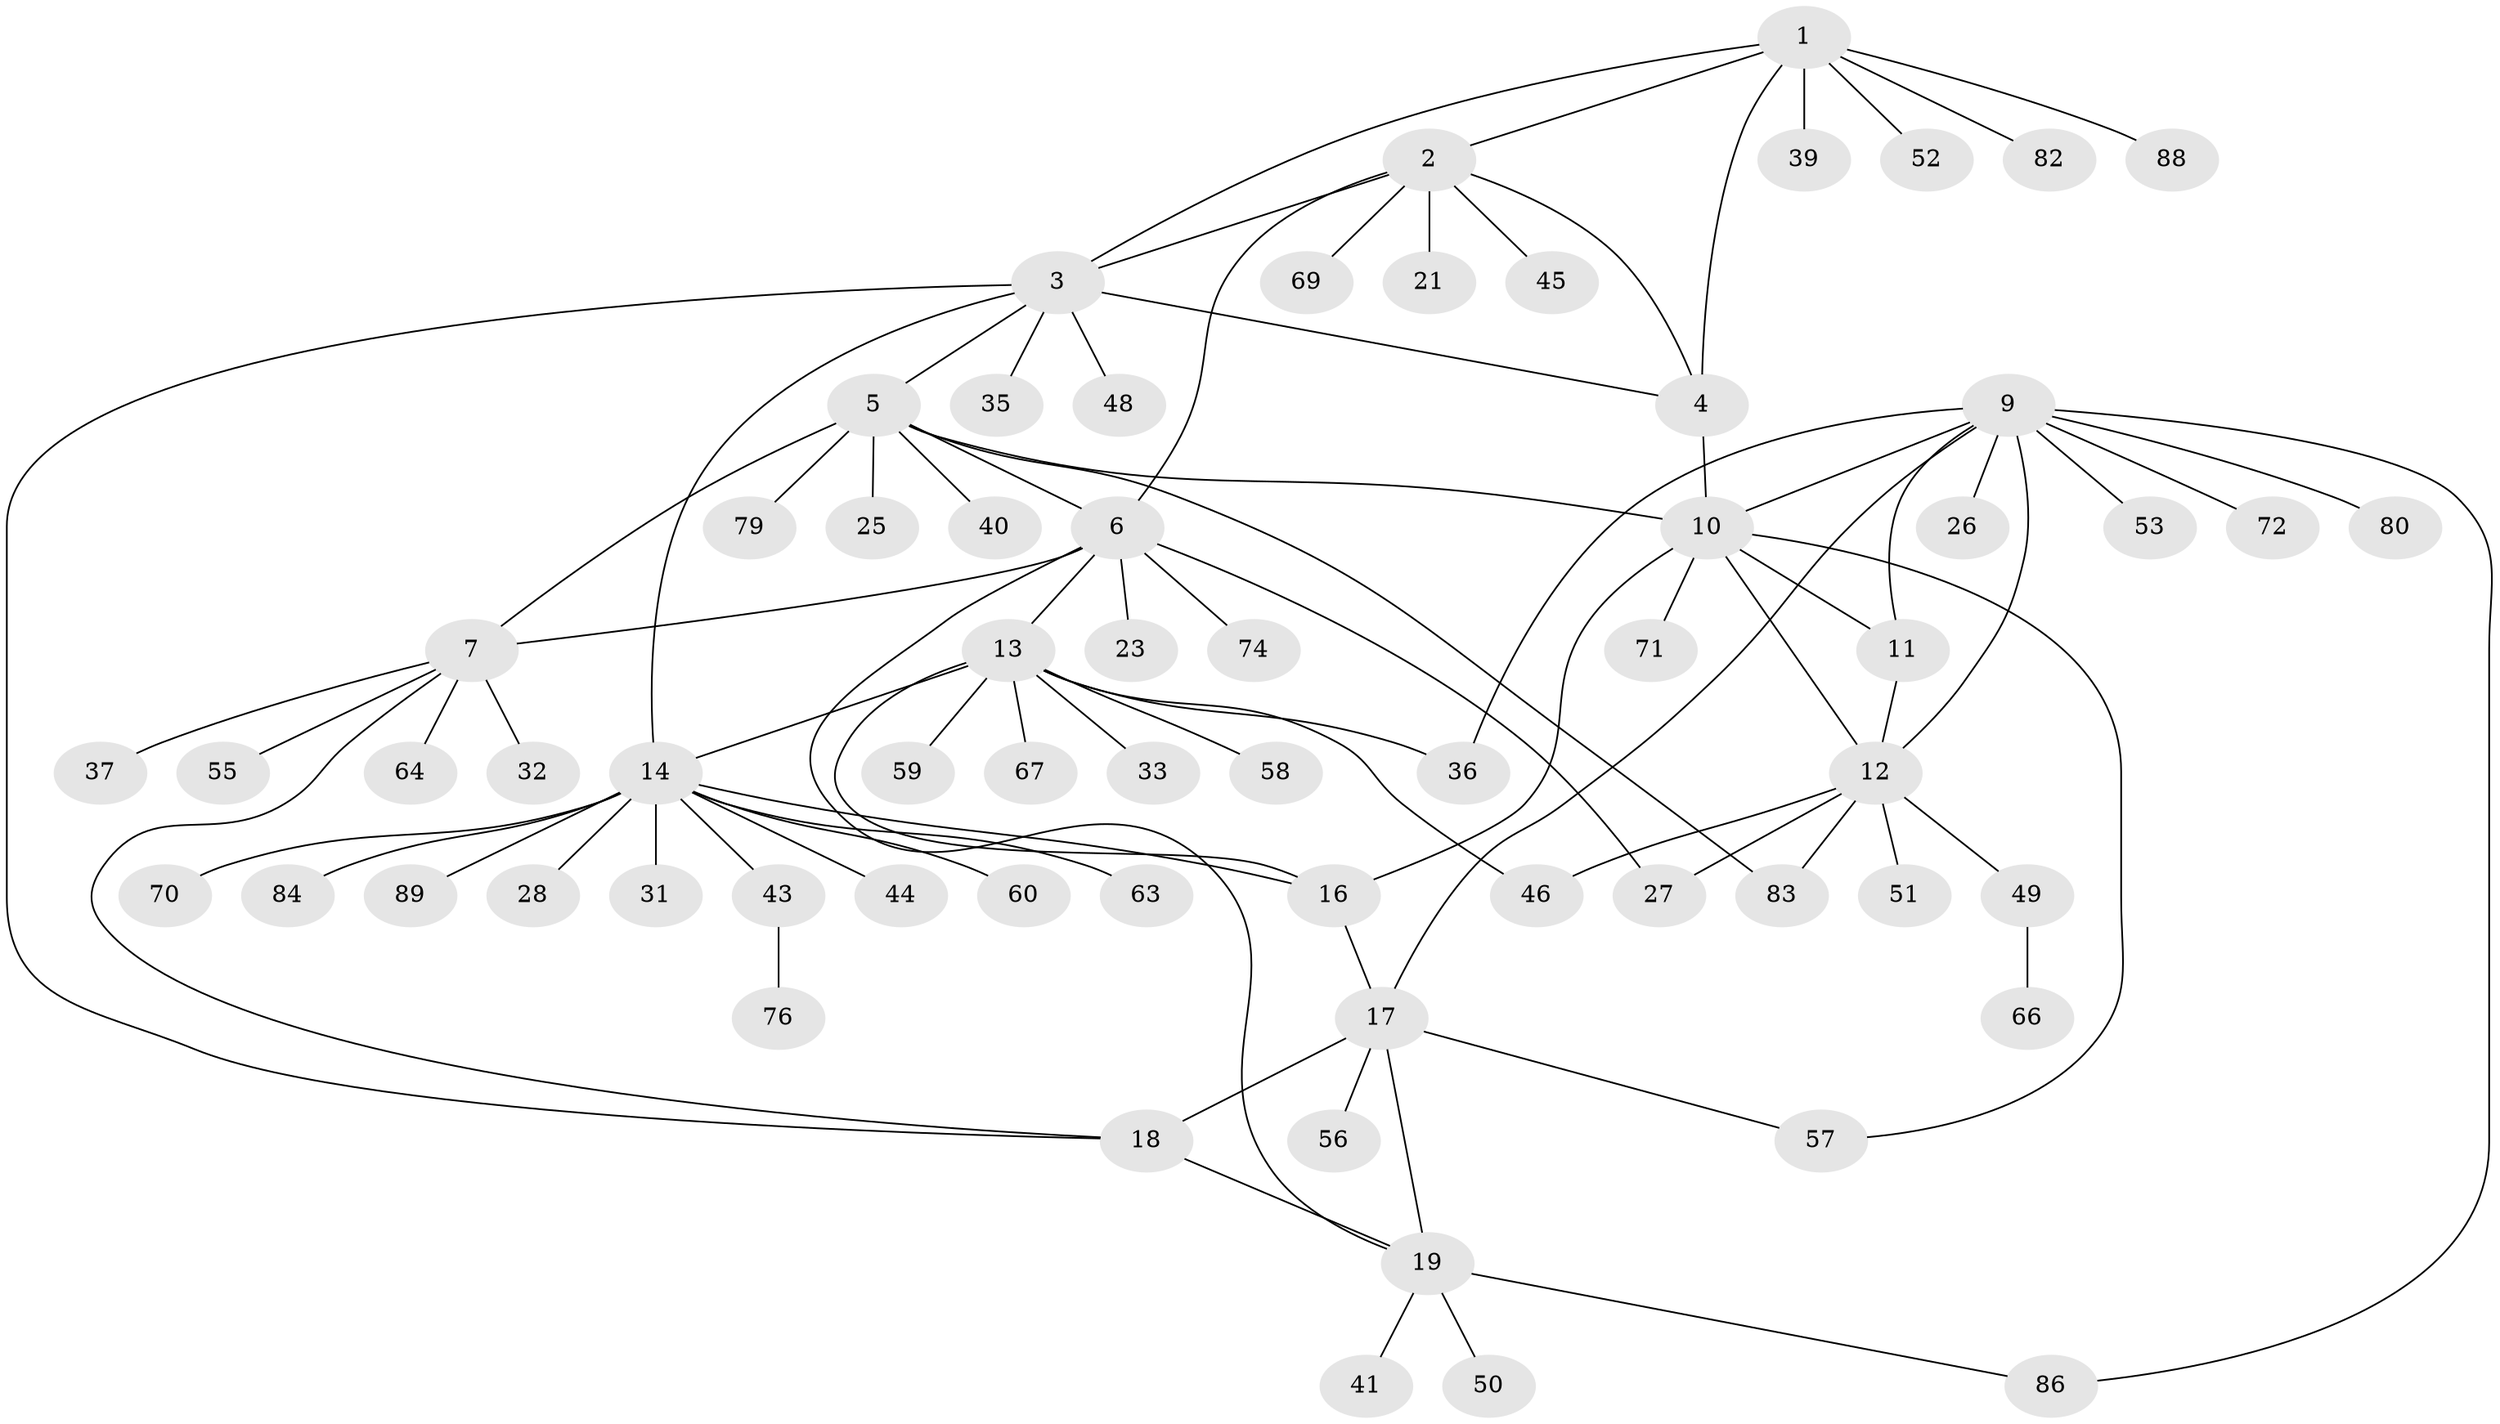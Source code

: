 // Generated by graph-tools (version 1.1) at 2025/52/02/27/25 19:52:20]
// undirected, 66 vertices, 88 edges
graph export_dot {
graph [start="1"]
  node [color=gray90,style=filled];
  1 [super="+77"];
  2 [super="+42"];
  3 [super="+62"];
  4 [super="+38"];
  5 [super="+81"];
  6 [super="+8"];
  7 [super="+61"];
  9 [super="+22"];
  10 [super="+78"];
  11;
  12 [super="+24"];
  13 [super="+65"];
  14 [super="+15"];
  16 [super="+75"];
  17 [super="+20"];
  18 [super="+87"];
  19 [super="+30"];
  21;
  23;
  25;
  26;
  27 [super="+29"];
  28;
  31;
  32 [super="+34"];
  33;
  35;
  36 [super="+47"];
  37 [super="+68"];
  39;
  40;
  41 [super="+54"];
  43;
  44;
  45;
  46;
  48 [super="+73"];
  49;
  50;
  51;
  52;
  53;
  55;
  56;
  57;
  58;
  59 [super="+85"];
  60;
  63;
  64;
  66;
  67;
  69;
  70;
  71;
  72;
  74;
  76;
  79;
  80;
  82;
  83;
  84;
  86;
  88;
  89;
  1 -- 2;
  1 -- 3;
  1 -- 4;
  1 -- 39;
  1 -- 52;
  1 -- 82;
  1 -- 88;
  2 -- 3;
  2 -- 4;
  2 -- 6;
  2 -- 21;
  2 -- 45;
  2 -- 69;
  3 -- 4;
  3 -- 18;
  3 -- 35;
  3 -- 48;
  3 -- 5;
  3 -- 14;
  4 -- 10;
  5 -- 6 [weight=2];
  5 -- 7;
  5 -- 10;
  5 -- 25;
  5 -- 40;
  5 -- 79;
  5 -- 83;
  6 -- 7 [weight=2];
  6 -- 13;
  6 -- 23;
  6 -- 27;
  6 -- 74;
  6 -- 19;
  7 -- 18;
  7 -- 32;
  7 -- 37;
  7 -- 55;
  7 -- 64;
  9 -- 10;
  9 -- 11;
  9 -- 12;
  9 -- 26;
  9 -- 36;
  9 -- 53;
  9 -- 72;
  9 -- 80;
  9 -- 86;
  9 -- 17;
  10 -- 11;
  10 -- 12;
  10 -- 16;
  10 -- 57;
  10 -- 71;
  11 -- 12;
  12 -- 27;
  12 -- 46;
  12 -- 49;
  12 -- 51;
  12 -- 83;
  13 -- 14 [weight=2];
  13 -- 16;
  13 -- 33;
  13 -- 46;
  13 -- 58;
  13 -- 59;
  13 -- 67;
  13 -- 36;
  14 -- 16 [weight=2];
  14 -- 28;
  14 -- 70;
  14 -- 43;
  14 -- 44;
  14 -- 31;
  14 -- 84;
  14 -- 89;
  14 -- 60;
  14 -- 63;
  16 -- 17;
  17 -- 18 [weight=2];
  17 -- 19 [weight=2];
  17 -- 56;
  17 -- 57;
  18 -- 19;
  19 -- 41;
  19 -- 50;
  19 -- 86;
  43 -- 76;
  49 -- 66;
}

